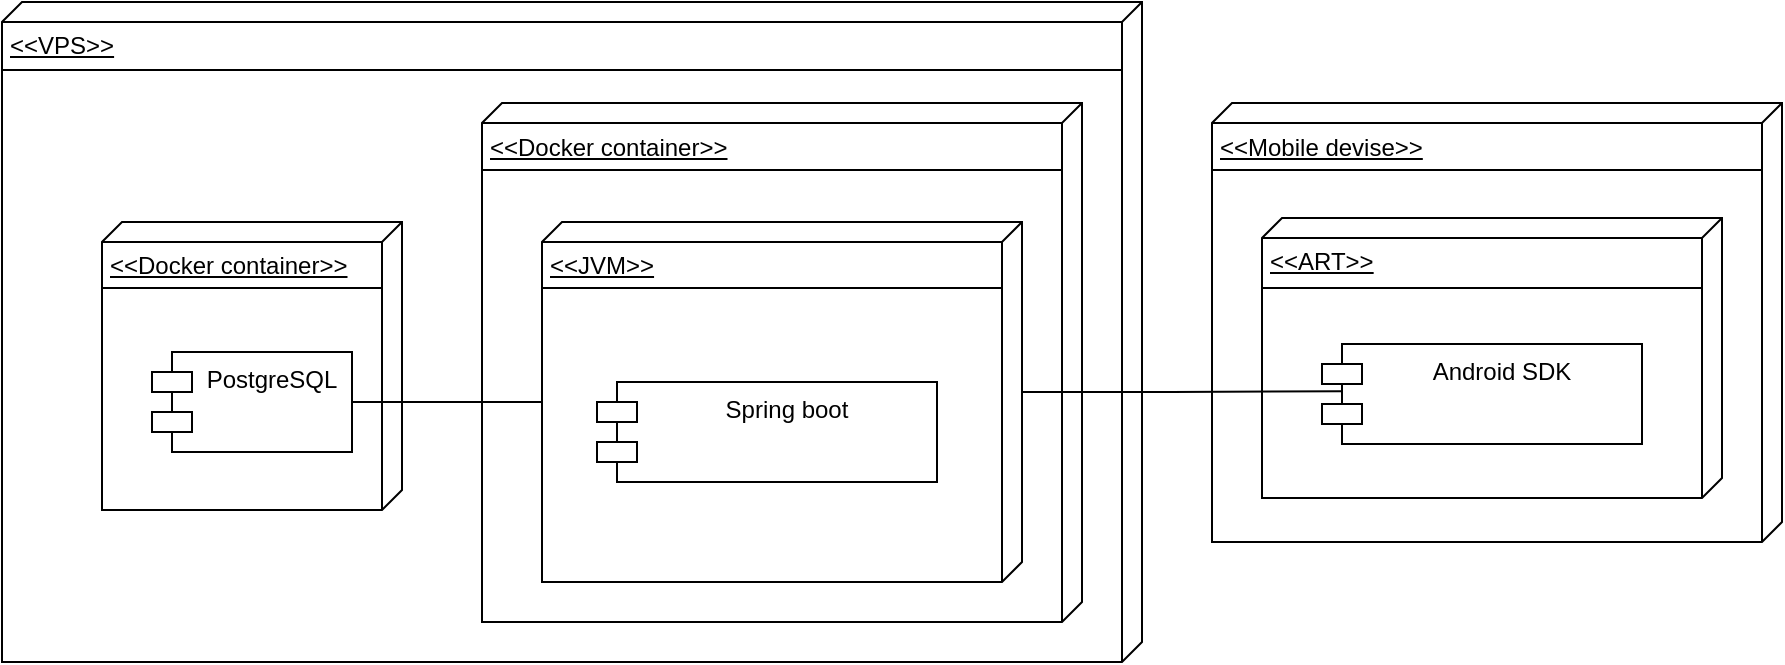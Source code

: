 <mxfile version="20.8.16" type="device"><diagram name="Страница 1" id="copOq0IYJXBchJYswMkl"><mxGraphModel dx="1847" dy="542" grid="1" gridSize="10" guides="1" tooltips="1" connect="1" arrows="1" fold="1" page="1" pageScale="1" pageWidth="827" pageHeight="1169" math="0" shadow="0"><root><mxCell id="0"/><mxCell id="1" parent="0"/><mxCell id="gqR3IsnImUyvHIGBpzdU-1" value="&amp;lt;&amp;lt;Mobile devise&amp;gt;&amp;gt;" style="verticalAlign=top;align=left;spacingTop=8;spacingLeft=2;spacingRight=12;shape=cube;size=10;direction=south;fontStyle=4;html=1;whiteSpace=wrap;" vertex="1" parent="1"><mxGeometry x="545" y="160.5" width="285" height="219.5" as="geometry"/></mxCell><mxCell id="OQjpUVo_aa5RFfH20BbA-2" value="&amp;lt;&amp;lt;VPS&amp;gt;&amp;gt;" style="verticalAlign=top;align=left;spacingTop=8;spacingLeft=2;spacingRight=12;shape=cube;size=10;direction=south;fontStyle=4;html=1;whiteSpace=wrap;" parent="1" vertex="1"><mxGeometry x="-60" y="110" width="570" height="330" as="geometry"/></mxCell><mxCell id="OQjpUVo_aa5RFfH20BbA-3" value="&amp;lt;&amp;lt;ART&amp;gt;&amp;gt;" style="verticalAlign=top;align=left;spacingTop=8;spacingLeft=2;spacingRight=12;shape=cube;size=10;direction=south;fontStyle=4;html=1;whiteSpace=wrap;" parent="1" vertex="1"><mxGeometry x="570" y="218" width="230" height="140" as="geometry"/></mxCell><mxCell id="OQjpUVo_aa5RFfH20BbA-8" value="" style="line;strokeWidth=1;fillColor=none;align=left;verticalAlign=middle;spacingTop=-1;spacingLeft=3;spacingRight=3;rotatable=0;labelPosition=right;points=[];portConstraint=eastwest;strokeColor=inherit;" parent="1" vertex="1"><mxGeometry x="570" y="249" width="220" height="8" as="geometry"/></mxCell><mxCell id="VoP3cc09JqW7iOE8_yLx-1" value="&amp;lt;&amp;lt;Docker container&amp;gt;&amp;gt;" style="verticalAlign=top;align=left;spacingTop=8;spacingLeft=2;spacingRight=12;shape=cube;size=10;direction=south;fontStyle=4;html=1;whiteSpace=wrap;" parent="1" vertex="1"><mxGeometry x="-10" y="220" width="150" height="144" as="geometry"/></mxCell><mxCell id="VoP3cc09JqW7iOE8_yLx-3" value="&amp;lt;&amp;lt;Docker container&amp;gt;&amp;gt;" style="verticalAlign=top;align=left;spacingTop=8;spacingLeft=2;spacingRight=12;shape=cube;size=10;direction=south;fontStyle=4;html=1;whiteSpace=wrap;" parent="1" vertex="1"><mxGeometry x="180" y="160.5" width="300" height="259.5" as="geometry"/></mxCell><mxCell id="OQjpUVo_aa5RFfH20BbA-7" value="&amp;lt;&amp;lt;JVM&amp;gt;&amp;gt;" style="verticalAlign=top;align=left;spacingTop=8;spacingLeft=2;spacingRight=12;shape=cube;size=10;direction=south;fontStyle=4;html=1;whiteSpace=wrap;" parent="1" vertex="1"><mxGeometry x="210" y="220" width="240" height="180" as="geometry"/></mxCell><mxCell id="OQjpUVo_aa5RFfH20BbA-10" value="" style="line;strokeWidth=1;fillColor=none;align=left;verticalAlign=middle;spacingTop=-1;spacingLeft=3;spacingRight=3;rotatable=0;labelPosition=right;points=[];portConstraint=eastwest;strokeColor=inherit;" parent="1" vertex="1"><mxGeometry x="210" y="249" width="230" height="8" as="geometry"/></mxCell><mxCell id="VoP3cc09JqW7iOE8_yLx-5" value="" style="line;strokeWidth=1;fillColor=none;align=left;verticalAlign=middle;spacingTop=-1;spacingLeft=3;spacingRight=3;rotatable=0;labelPosition=right;points=[];portConstraint=eastwest;strokeColor=inherit;" parent="1" vertex="1"><mxGeometry x="-10" y="249" width="140" height="8" as="geometry"/></mxCell><mxCell id="VoP3cc09JqW7iOE8_yLx-6" value="" style="line;strokeWidth=1;fillColor=none;align=left;verticalAlign=middle;spacingTop=-1;spacingLeft=3;spacingRight=3;rotatable=0;labelPosition=right;points=[];portConstraint=eastwest;strokeColor=inherit;" parent="1" vertex="1"><mxGeometry x="180" y="190" width="290" height="8" as="geometry"/></mxCell><mxCell id="VoP3cc09JqW7iOE8_yLx-7" value="" style="line;strokeWidth=1;fillColor=none;align=left;verticalAlign=middle;spacingTop=-1;spacingLeft=3;spacingRight=3;rotatable=0;labelPosition=right;points=[];portConstraint=eastwest;strokeColor=inherit;" parent="1" vertex="1"><mxGeometry x="-60" y="140" width="560" height="8" as="geometry"/></mxCell><mxCell id="VoP3cc09JqW7iOE8_yLx-8" style="edgeStyle=orthogonalEdgeStyle;rounded=0;orthogonalLoop=1;jettySize=auto;html=1;endArrow=none;endFill=0;exitX=1;exitY=0.5;exitDx=0;exitDy=0;" parent="1" source="cJ1wI_eiTeOq5N4r_Z7M-2" edge="1"><mxGeometry relative="1" as="geometry"><mxPoint x="40" y="293" as="sourcePoint"/><mxPoint x="210" y="310" as="targetPoint"/></mxGeometry></mxCell><mxCell id="VoP3cc09JqW7iOE8_yLx-9" style="edgeStyle=orthogonalEdgeStyle;rounded=0;orthogonalLoop=1;jettySize=auto;html=1;exitX=0;exitY=0;exitDx=85;exitDy=0;exitPerimeter=0;endArrow=none;endFill=0;entryX=0.06;entryY=0.473;entryDx=0;entryDy=0;entryPerimeter=0;" parent="1" source="OQjpUVo_aa5RFfH20BbA-7" target="cJ1wI_eiTeOq5N4r_Z7M-3" edge="1"><mxGeometry relative="1" as="geometry"><mxPoint x="600" y="285" as="targetPoint"/></mxGeometry></mxCell><mxCell id="cJ1wI_eiTeOq5N4r_Z7M-1" value="Spring boot" style="shape=module;align=left;spacingLeft=20;align=center;verticalAlign=top;" parent="1" vertex="1"><mxGeometry x="237.5" y="300" width="170" height="50" as="geometry"/></mxCell><mxCell id="cJ1wI_eiTeOq5N4r_Z7M-2" value="PostgreSQL" style="shape=module;align=left;spacingLeft=20;align=center;verticalAlign=top;" parent="1" vertex="1"><mxGeometry x="15" y="285" width="100" height="50" as="geometry"/></mxCell><mxCell id="cJ1wI_eiTeOq5N4r_Z7M-3" value="Android SDK" style="shape=module;align=left;spacingLeft=20;align=center;verticalAlign=top;" parent="1" vertex="1"><mxGeometry x="600" y="281" width="160" height="50" as="geometry"/></mxCell><mxCell id="gqR3IsnImUyvHIGBpzdU-2" value="" style="line;strokeWidth=1;fillColor=none;align=left;verticalAlign=middle;spacingTop=-1;spacingLeft=3;spacingRight=3;rotatable=0;labelPosition=right;points=[];portConstraint=eastwest;strokeColor=inherit;" vertex="1" parent="1"><mxGeometry x="545" y="190" width="275" height="8" as="geometry"/></mxCell></root></mxGraphModel></diagram></mxfile>